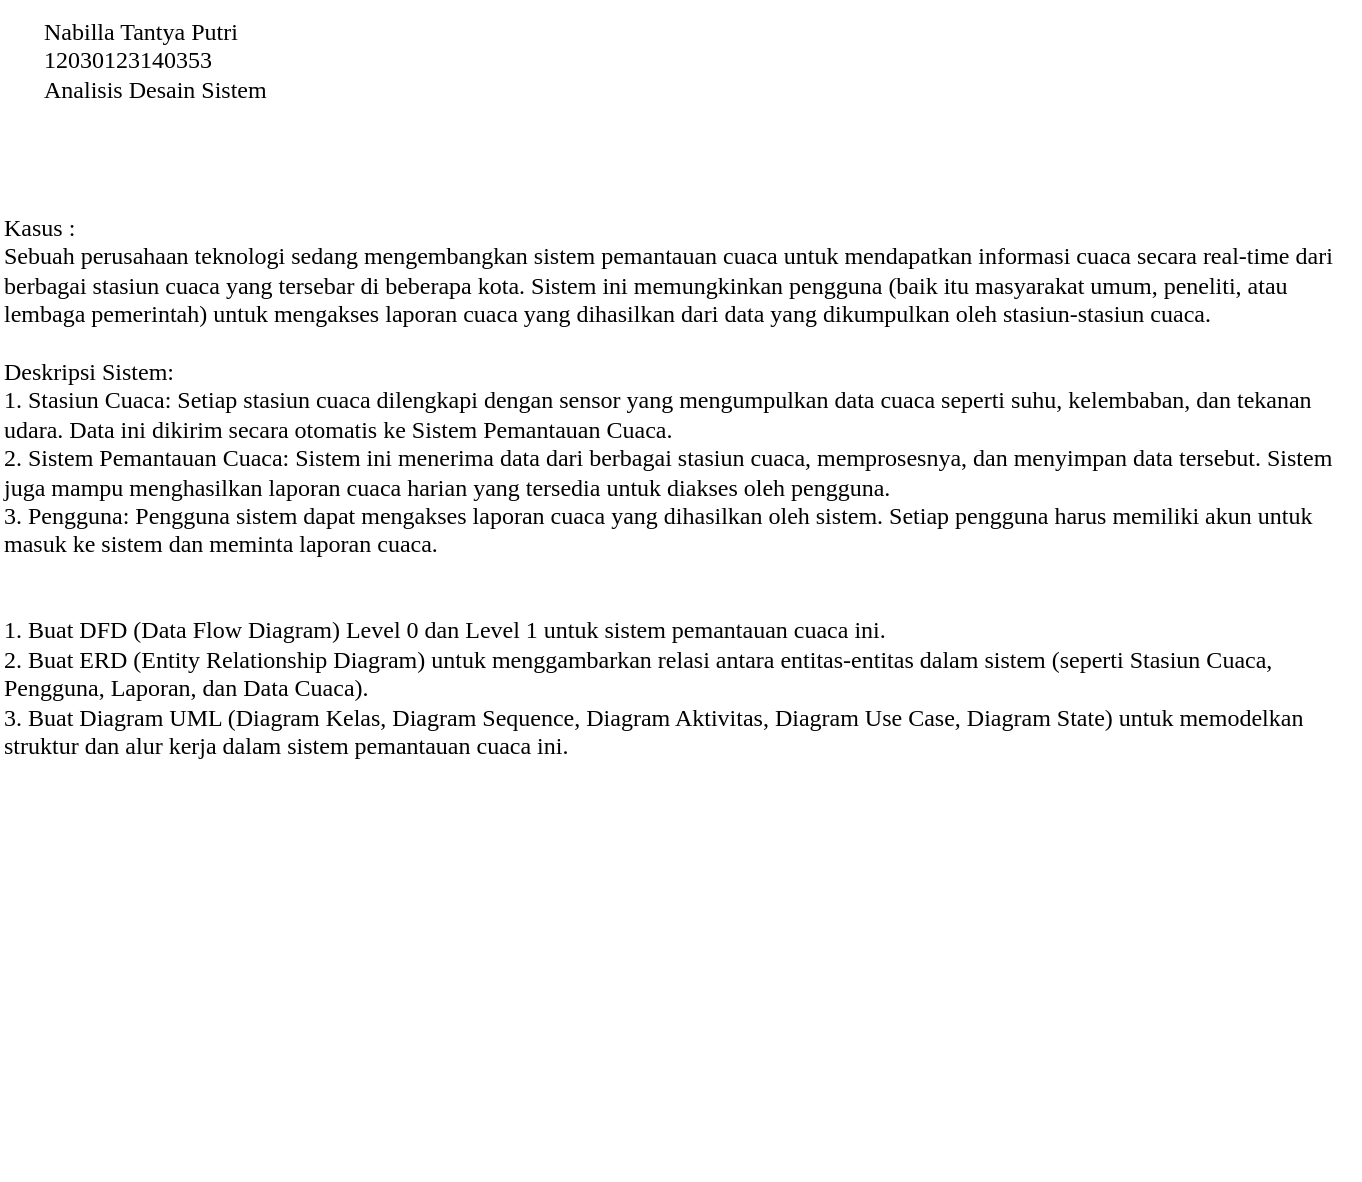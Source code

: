 <mxfile version="24.7.17" pages="9">
  <diagram id="uMOFDmcIpZpgkOTkSJ3F" name="Kasus">
    <mxGraphModel dx="862" dy="1510" grid="1" gridSize="10" guides="1" tooltips="1" connect="1" arrows="1" fold="1" page="1" pageScale="1" pageWidth="850" pageHeight="1100" math="0" shadow="0">
      <root>
        <mxCell id="0" />
        <mxCell id="1" parent="0" />
        <mxCell id="auYpCbONfnCRlGoN1Obv-2" value="Kasus :&#xa;Sebuah perusahaan teknologi sedang mengembangkan sistem pemantauan cuaca untuk mendapatkan informasi cuaca secara real-time dari berbagai stasiun cuaca yang tersebar di beberapa kota. Sistem ini memungkinkan pengguna (baik itu masyarakat umum, peneliti, atau lembaga pemerintah) untuk mengakses laporan cuaca yang dihasilkan dari data yang dikumpulkan oleh stasiun-stasiun cuaca.&#xa;&#xa;Deskripsi Sistem:&#xa;1. Stasiun Cuaca: Setiap stasiun cuaca dilengkapi dengan sensor yang mengumpulkan data cuaca seperti suhu, kelembaban, dan tekanan udara. Data ini dikirim secara otomatis ke Sistem Pemantauan Cuaca.&#xa;2. Sistem Pemantauan Cuaca: Sistem ini menerima data dari berbagai stasiun cuaca, memprosesnya, dan menyimpan data tersebut. Sistem juga mampu menghasilkan laporan cuaca harian yang tersedia untuk diakses oleh pengguna.&#xa;3. Pengguna: Pengguna sistem dapat mengakses laporan cuaca yang dihasilkan oleh sistem. Setiap pengguna harus memiliki akun untuk masuk ke sistem dan meminta laporan cuaca.&#xa;&#xa;&#xa;1. Buat DFD (Data Flow Diagram) Level 0 dan Level 1 untuk sistem pemantauan cuaca ini.&#xa;2. Buat ERD (Entity Relationship Diagram) untuk menggambarkan relasi antara entitas-entitas dalam sistem (seperti Stasiun Cuaca, Pengguna, Laporan, dan Data Cuaca).&#xa;3. Buat Diagram UML (Diagram Kelas, Diagram Sequence, Diagram Aktivitas, Diagram Use Case, Diagram State) untuk memodelkan struktur dan alur kerja dalam sistem pemantauan cuaca ini.&#xa;" style="text;whiteSpace=wrap;fontFamily=Times New Roman;labelBackgroundColor=none;" vertex="1" parent="1">
          <mxGeometry x="20" y="-760" width="680" height="490" as="geometry" />
        </mxCell>
        <mxCell id="auYpCbONfnCRlGoN1Obv-3" value="Nabilla Tantya Putri&lt;div&gt;12030123140353&lt;/div&gt;&lt;div&gt;Analisis Desain Sistem&lt;/div&gt;" style="text;html=1;align=left;verticalAlign=middle;resizable=0;points=[];autosize=1;strokeColor=none;fillColor=none;fontFamily=Times New Roman;" vertex="1" parent="1">
          <mxGeometry x="40" y="-860" width="130" height="60" as="geometry" />
        </mxCell>
      </root>
    </mxGraphModel>
  </diagram>
  <diagram name="DFD Level 0" id="-Xd3l4B10TfoTtHRyovj">
    <mxGraphModel dx="1293" dy="615" grid="1" gridSize="10" guides="1" tooltips="1" connect="1" arrows="1" fold="1" page="1" pageScale="1" pageWidth="850" pageHeight="1100" math="0" shadow="0">
      <root>
        <mxCell id="0" />
        <mxCell id="1" parent="0" />
        <mxCell id="pengguna" value="Pengguna" style="shape=rectangle;whiteSpace=wrap;html=1;" vertex="1" parent="1">
          <mxGeometry x="80" y="440" width="120" height="60" as="geometry" />
        </mxCell>
        <mxCell id="process" value="Sistem Pemantauan Cuaca" style="shape=ellipse;whiteSpace=wrap;html=1;" vertex="1" parent="1">
          <mxGeometry x="420" y="310" width="160" height="100" as="geometry" />
        </mxCell>
        <mxCell id="dataStore" value="Database Cuaca" style="shape=partialRectangle;whiteSpace=wrap;html=1;" vertex="1" parent="1">
          <mxGeometry x="180" y="140" width="200" height="60" as="geometry" />
        </mxCell>
        <mxCell id="stasiun" value="Stasiun Cuaca" style="shape=rectangle;whiteSpace=wrap;html=1;" vertex="1" parent="1">
          <mxGeometry x="700" y="330" width="120" height="60" as="geometry" />
        </mxCell>
        <mxCell id="flow1" value="Permintaan Laporan" style="edgeStyle=orthogonalEdgeStyle;" edge="1" parent="1" source="pengguna" target="process">
          <mxGeometry x="0.081" y="-10" relative="1" as="geometry">
            <mxPoint as="offset" />
          </mxGeometry>
        </mxCell>
        <mxCell id="flow2" value="Laporan Cuaca" style="edgeStyle=orthogonalEdgeStyle;" edge="1" parent="1" source="process" target="pengguna">
          <mxGeometry x="0.297" relative="1" as="geometry">
            <mxPoint as="offset" />
          </mxGeometry>
        </mxCell>
        <mxCell id="flow3" value="Data Cuaca" style="edgeStyle=orthogonalEdgeStyle;" edge="1" parent="1" source="stasiun" target="process">
          <mxGeometry relative="1" as="geometry" />
        </mxCell>
        <mxCell id="flow4" value="Simpan Data" style="edgeStyle=orthogonalEdgeStyle;" edge="1" parent="1" source="process" target="dataStore">
          <mxGeometry relative="1" as="geometry" />
        </mxCell>
        <mxCell id="YygRkc5GoYBNa6096h1s-1" value="&lt;font face=&quot;Times New Roman&quot;&gt;&lt;b&gt;DFD Level 0&lt;/b&gt;&lt;/font&gt;" style="text;html=1;align=center;verticalAlign=middle;resizable=0;points=[];autosize=1;strokeColor=none;fillColor=none;" vertex="1" parent="1">
          <mxGeometry x="380" y="68" width="90" height="30" as="geometry" />
        </mxCell>
      </root>
    </mxGraphModel>
  </diagram>
  <diagram id="WtMOxN9Oi1Q_2HIrFbc8" name="DFD Level 1">
    <mxGraphModel dx="1149" dy="547" grid="1" gridSize="10" guides="1" tooltips="1" connect="1" arrows="1" fold="1" page="1" pageScale="1" pageWidth="850" pageHeight="1100" math="0" shadow="0">
      <root>
        <mxCell id="0" />
        <mxCell id="1" parent="0" />
        <mxCell id="pengguna" value="Pengguna" style="shape=rectangle;whiteSpace=wrap;html=1;" vertex="1" parent="1">
          <mxGeometry x="20" y="120" width="120" height="60" as="geometry" />
        </mxCell>
        <mxCell id="process1" value="P1 - Ambil Data Cuaca" style="shape=ellipse;whiteSpace=wrap;html=1;" vertex="1" parent="1">
          <mxGeometry x="670" y="200" width="160" height="80" as="geometry" />
        </mxCell>
        <mxCell id="process2" value="P2 - Buat Laporan Cuaca" style="shape=ellipse;whiteSpace=wrap;html=1;" vertex="1" parent="1">
          <mxGeometry x="210" y="330" width="160" height="80" as="geometry" />
        </mxCell>
        <mxCell id="dataStore" value="Database Cuaca" style="shape=partialRectangle;whiteSpace=wrap;html=1;" vertex="1" parent="1">
          <mxGeometry x="510" y="340" width="120" height="60" as="geometry" />
        </mxCell>
        <mxCell id="stasiun" value="Stasiun Cuaca" style="shape=rectangle;whiteSpace=wrap;html=1;" vertex="1" parent="1">
          <mxGeometry x="450" y="120" width="120" height="60" as="geometry" />
        </mxCell>
        <mxCell id="flow1" value="Permintaan Laporan" style="edgeStyle=orthogonalEdgeStyle;" edge="1" parent="1" source="pengguna" target="process2">
          <mxGeometry relative="1" as="geometry" />
        </mxCell>
        <mxCell id="flow2" value="Data Cuaca" style="edgeStyle=orthogonalEdgeStyle;" edge="1" parent="1" source="stasiun" target="process1">
          <mxGeometry relative="1" as="geometry" />
        </mxCell>
        <mxCell id="flow3" value="Simpan Data" style="edgeStyle=orthogonalEdgeStyle;" edge="1" parent="1" source="process1" target="dataStore">
          <mxGeometry relative="1" as="geometry" />
        </mxCell>
        <mxCell id="flow4" value="Ambil Data" style="edgeStyle=orthogonalEdgeStyle;" edge="1" parent="1" source="dataStore" target="process2">
          <mxGeometry relative="1" as="geometry" />
        </mxCell>
        <mxCell id="flow5" value="Laporan Cuaca" style="edgeStyle=orthogonalEdgeStyle;" edge="1" parent="1" source="process2" target="pengguna">
          <mxGeometry relative="1" as="geometry" />
        </mxCell>
        <mxCell id="lFg66ry1BTCQb0iNL9w_-1" value="&lt;font face=&quot;Times New Roman&quot;&gt;&lt;b&gt;DFD Level&amp;nbsp; 1&lt;/b&gt;&lt;/font&gt;" style="text;html=1;align=center;verticalAlign=middle;resizable=0;points=[];autosize=1;strokeColor=none;fillColor=none;" vertex="1" parent="1">
          <mxGeometry x="305" y="58" width="90" height="30" as="geometry" />
        </mxCell>
      </root>
    </mxGraphModel>
  </diagram>
  <diagram id="NHUHtFcnS7yU38MIMNO8" name="ERD ">
    <mxGraphModel dx="1149" dy="547" grid="1" gridSize="10" guides="1" tooltips="1" connect="1" arrows="1" fold="1" page="1" pageScale="1" pageWidth="850" pageHeight="1100" math="0" shadow="0">
      <root>
        <mxCell id="0" />
        <mxCell id="1" parent="0" />
        <mxCell id="pengguna" value="Pengguna" style="rounded=1;whiteSpace=wrap;html=1;" vertex="1" parent="1">
          <mxGeometry x="50" y="110" width="120" height="50" as="geometry" />
        </mxCell>
        <mxCell id="sistem" value="Sistem Pemantauan Cuaca" style="rounded=1;whiteSpace=wrap;html=1;" vertex="1" parent="1">
          <mxGeometry x="50" y="370" width="160" height="50" as="geometry" />
        </mxCell>
        <mxCell id="laporan" value="Laporan Cuaca" style="rounded=1;whiteSpace=wrap;html=1;" vertex="1" parent="1">
          <mxGeometry x="365" y="250" width="120" height="50" as="geometry" />
        </mxCell>
        <mxCell id="stasiun" value="Stasiun Cuaca" style="rounded=1;whiteSpace=wrap;html=1;" vertex="1" parent="1">
          <mxGeometry x="100" y="490" width="120" height="50" as="geometry" />
        </mxCell>
        <mxCell id="data" value="Data Cuaca" style="rounded=1;whiteSpace=wrap;html=1;" vertex="1" parent="1">
          <mxGeometry x="560" y="540" width="120" height="50" as="geometry" />
        </mxCell>
        <mxCell id="ahli" value="Ahli Meteorologi" style="rounded=1;whiteSpace=wrap;html=1;" vertex="1" parent="1">
          <mxGeometry x="680" y="250" width="120" height="50" as="geometry" />
        </mxCell>
        <mxCell id="media" value="Media" style="rounded=1;whiteSpace=wrap;html=1;" vertex="1" parent="1">
          <mxGeometry x="600" y="90" width="120" height="50" as="geometry" />
        </mxCell>
        <mxCell id="edge1" style="edgeStyle=orthogonalEdgeStyle;rounded=0;orthogonalLoop=1;jettySize=auto;" edge="1" parent="1" source="pengguna" target="laporan">
          <mxGeometry relative="1" as="geometry" />
        </mxCell>
        <mxCell id="edge2" style="edgeStyle=orthogonalEdgeStyle;rounded=0;orthogonalLoop=1;jettySize=auto;" edge="1" parent="1" source="laporan" target="sistem">
          <mxGeometry relative="1" as="geometry" />
        </mxCell>
        <mxCell id="edge3" style="edgeStyle=orthogonalEdgeStyle;rounded=0;orthogonalLoop=1;jettySize=auto;" edge="1" parent="1" source="sistem" target="data">
          <mxGeometry relative="1" as="geometry" />
        </mxCell>
        <mxCell id="edge4" style="edgeStyle=orthogonalEdgeStyle;rounded=0;orthogonalLoop=1;jettySize=auto;" edge="1" parent="1" source="stasiun" target="data">
          <mxGeometry relative="1" as="geometry" />
        </mxCell>
        <mxCell id="edge5" style="edgeStyle=orthogonalEdgeStyle;rounded=0;orthogonalLoop=1;jettySize=auto;" edge="1" parent="1" source="sistem" target="ahli">
          <mxGeometry relative="1" as="geometry" />
        </mxCell>
        <mxCell id="edge6" style="edgeStyle=orthogonalEdgeStyle;rounded=0;orthogonalLoop=1;jettySize=auto;" edge="1" parent="1" source="ahli" target="laporan">
          <mxGeometry relative="1" as="geometry" />
        </mxCell>
        <mxCell id="edge7" style="edgeStyle=orthogonalEdgeStyle;rounded=0;orthogonalLoop=1;jettySize=auto;" edge="1" parent="1" source="media" target="laporan">
          <mxGeometry relative="1" as="geometry" />
        </mxCell>
        <mxCell id="lBQH7tJDC0Fz0ZH6UXAl-1" value="&lt;b&gt;Entity Relation Diafram (ERD)&lt;/b&gt;" style="text;html=1;align=center;verticalAlign=middle;resizable=0;points=[];autosize=1;strokeColor=none;fillColor=none;" vertex="1" parent="1">
          <mxGeometry x="315" y="20" width="190" height="30" as="geometry" />
        </mxCell>
      </root>
    </mxGraphModel>
  </diagram>
  <diagram id="dyI2Gd46CzAcoisMFO53" name="UML-Diagram Class">
    <mxGraphModel dx="1149" dy="547" grid="1" gridSize="10" guides="1" tooltips="1" connect="1" arrows="1" fold="1" page="1" pageScale="1" pageWidth="850" pageHeight="1100" math="0" shadow="0">
      <root>
        <mxCell id="0" />
        <mxCell id="1" parent="0" />
        <mxCell id="sistemPemantauan" value="SistemPemantauanCuaca" style="shape=swimlane;html=1;" vertex="1" parent="1">
          <mxGeometry x="40" y="190" width="160" height="120" as="geometry" />
        </mxCell>
        <mxCell id="atributSistemPemantauan" value=" + ambilDataCuaca() : void&#xa;+ buatLaporanCuaca() : Laporan" style="text;html=1;strokeColor=none;fillColor=none;" vertex="1" parent="sistemPemantauan">
          <mxGeometry y="50" width="160" height="60" as="geometry" />
        </mxCell>
        <mxCell id="stasiunCuaca" value="StasiunCuaca" style="shape=swimlane;html=1;" vertex="1" parent="1">
          <mxGeometry x="20" y="400" width="225" height="120" as="geometry" />
        </mxCell>
        <mxCell id="atributStasiunCuaca" value=" + idStasiun : int&#xa;+ lokasi : String&#xa;+ getDataCuaca() : DataCuaca" style="text;html=1;strokeColor=none;fillColor=none;" vertex="1" parent="stasiunCuaca">
          <mxGeometry x="5" y="50" width="160" height="60" as="geometry" />
        </mxCell>
        <mxCell id="dataCuaca" value="DataCuaca" style="shape=swimlane;html=1;" vertex="1" parent="1">
          <mxGeometry x="560" y="410" width="240" height="120" as="geometry" />
        </mxCell>
        <mxCell id="atributDataCuaca" value=" + suhu : float&#xa;+ kelembaban : float&#xa;+ tekananUdara : float" style="text;html=1;strokeColor=none;fillColor=none;" vertex="1" parent="dataCuaca">
          <mxGeometry y="40" width="160" height="60" as="geometry" />
        </mxCell>
        <mxCell id="laporan" value="Laporan" style="shape=swimlane;html=1;" vertex="1" parent="1">
          <mxGeometry x="350" y="195" width="180" height="110" as="geometry">
            <mxRectangle x="390" y="110" width="80" height="30" as="alternateBounds" />
          </mxGeometry>
        </mxCell>
        <mxCell id="atributLaporan" value=" + idLaporan : int&#xa;+ tanggal : Date&#xa;+ isiLaporan : String" style="text;html=1;strokeColor=none;fillColor=none;" vertex="1" parent="laporan">
          <mxGeometry x="10" y="50" width="160" height="60" as="geometry" />
        </mxCell>
        <mxCell id="pengguna" value="Pengguna" style="shape=swimlane;html=1;" vertex="1" parent="1">
          <mxGeometry x="670" y="190" width="160" height="120" as="geometry" />
        </mxCell>
        <mxCell id="atributPengguna" value=" + idPengguna : int&#xa;+ nama : String&#xa;+ mintaLaporan() : Laporan" style="text;html=1;strokeColor=none;fillColor=none;" vertex="1" parent="pengguna">
          <mxGeometry y="40" width="160" height="60" as="geometry" />
        </mxCell>
        <mxCell id="asosiasi1" style="edgeStyle=orthogonalEdgeStyle;rounded=0;orthogonalLoop=1;" edge="1" parent="1" source="sistemPemantauan" target="stasiunCuaca">
          <mxGeometry relative="1" as="geometry" />
        </mxCell>
        <mxCell id="asosiasi2" style="edgeStyle=orthogonalEdgeStyle;rounded=0;orthogonalLoop=1;" edge="1" parent="1" source="stasiunCuaca" target="dataCuaca">
          <mxGeometry relative="1" as="geometry" />
        </mxCell>
        <mxCell id="asosiasi3" style="edgeStyle=orthogonalEdgeStyle;rounded=0;orthogonalLoop=1;" edge="1" parent="1" source="sistemPemantauan" target="laporan">
          <mxGeometry relative="1" as="geometry" />
        </mxCell>
        <mxCell id="asosiasi4" style="edgeStyle=orthogonalEdgeStyle;rounded=0;orthogonalLoop=1;" edge="1" parent="1" source="pengguna" target="laporan">
          <mxGeometry relative="1" as="geometry" />
        </mxCell>
        <mxCell id="-3IjryMv78HPSGIDxXQQ-1" value="&lt;font style=&quot;font-size: 12px;&quot; face=&quot;Times New Roman&quot;&gt;&lt;b&gt;UML- Class Diagram&lt;/b&gt;&lt;/font&gt;" style="text;html=1;align=center;verticalAlign=middle;resizable=0;points=[];autosize=1;strokeColor=none;fillColor=none;" vertex="1" parent="1">
          <mxGeometry x="360" y="70" width="130" height="30" as="geometry" />
        </mxCell>
      </root>
    </mxGraphModel>
  </diagram>
  <diagram id="TWK-aDU5rZOAa-LOs90T" name="UML-Diagram Sequence">
    <mxGraphModel dx="1034" dy="492" grid="1" gridSize="10" guides="1" tooltips="1" connect="1" arrows="1" fold="1" page="1" pageScale="1" pageWidth="850" pageHeight="1100" math="0" shadow="0">
      <root>
        <mxCell id="0" />
        <mxCell id="1" parent="0" />
        <mxCell id="pengguna" value="Pengguna" style="shape=actor;whiteSpace=wrap;html=1;" vertex="1" parent="1">
          <mxGeometry x="10" y="180" width="70" height="100" as="geometry" />
        </mxCell>
        <mxCell id="stasiun" value="Stasiun Cuaca" style="shape=actor;whiteSpace=wrap;html=1;" vertex="1" parent="1">
          <mxGeometry x="10" y="440" width="70" height="100" as="geometry" />
        </mxCell>
        <mxCell id="sistem" value="Sistem Pemantauan Cuaca" style="rounded=0;whiteSpace=wrap;html=1;" vertex="1" parent="1">
          <mxGeometry x="330" y="160" width="200" height="300" as="geometry" />
        </mxCell>
        <mxCell id="interaksi1" value="Meminta Laporan Cuaca" style="edgeStyle=orthogonalEdgeStyle;orthogonalLoop=1;jettySize=auto;" edge="1" parent="1" source="pengguna" target="sistem">
          <mxGeometry relative="1" as="geometry" />
        </mxCell>
        <mxCell id="interaksi2" value="Mengirim Laporan Cuaca" style="edgeStyle=orthogonalEdgeStyle;orthogonalLoop=1;jettySize=auto;" edge="1" parent="1" source="sistem" target="pengguna">
          <mxGeometry relative="1" as="geometry" />
        </mxCell>
        <mxCell id="interaksi3" value="Mengirim Data Cuaca" style="edgeStyle=orthogonalEdgeStyle;orthogonalLoop=1;jettySize=auto;" edge="1" parent="1" source="stasiun" target="sistem">
          <mxGeometry relative="1" as="geometry">
            <Array as="points">
              <mxPoint x="230" y="490" />
              <mxPoint x="230" y="310" />
            </Array>
          </mxGeometry>
        </mxCell>
        <mxCell id="interaksi4" value="Memproses Data Cuaca" style="edgeStyle=orthogonalEdgeStyle;orthogonalLoop=1;jettySize=auto;" edge="1" parent="1" source="sistem" target="sistem">
          <mxGeometry x="-0.333" y="60" relative="1" as="geometry">
            <mxPoint as="offset" />
          </mxGeometry>
        </mxCell>
        <mxCell id="interaksi5" value="Membuat Laporan Cuaca" style="edgeStyle=orthogonalEdgeStyle;orthogonalLoop=1;jettySize=auto;exitX=1;exitY=0.333;exitDx=0;exitDy=0;exitPerimeter=0;entryX=1;entryY=0.767;entryDx=0;entryDy=0;entryPerimeter=0;" edge="1" parent="1" source="sistem" target="sistem">
          <mxGeometry x="-0.242" y="10" relative="1" as="geometry">
            <mxPoint x="520" y="60" as="sourcePoint" />
            <mxPoint x="540" y="230" as="targetPoint" />
            <Array as="points">
              <mxPoint x="530" y="200" />
              <mxPoint x="750" y="200" />
              <mxPoint x="750" y="390" />
            </Array>
            <mxPoint as="offset" />
          </mxGeometry>
        </mxCell>
        <mxCell id="interaksi6" value="Mengirimkan Laporan Cuaca ke Pengguna" style="edgeStyle=orthogonalEdgeStyle;orthogonalLoop=1;jettySize=auto;" edge="1" parent="1" source="sistem" target="pengguna">
          <mxGeometry relative="1" as="geometry">
            <mxPoint as="offset" />
          </mxGeometry>
        </mxCell>
        <mxCell id="LBi2MOxT2eXVZSmCJfUW-1" value="&lt;font face=&quot;Times New Roman&quot;&gt;&lt;b&gt;UML- Sequence Diagram&lt;/b&gt;&lt;/font&gt;" style="text;html=1;align=center;verticalAlign=middle;resizable=0;points=[];autosize=1;strokeColor=none;fillColor=none;" vertex="1" parent="1">
          <mxGeometry x="325" y="88" width="150" height="30" as="geometry" />
        </mxCell>
      </root>
    </mxGraphModel>
  </diagram>
  <diagram id="KfF86vDbTsu8_uhe4Wos" name="UML Diagram-Use Case">
    <mxGraphModel dx="1379" dy="656" grid="1" gridSize="10" guides="1" tooltips="1" connect="1" arrows="1" fold="1" page="1" pageScale="1" pageWidth="850" pageHeight="1100" math="0" shadow="0">
      <root>
        <mxCell id="0" />
        <mxCell id="1" parent="0" />
        <mxCell id="pengguna" value="Pengguna" style="shape=actor;whiteSpace=wrap;html=1;" vertex="1" parent="1">
          <mxGeometry x="50" y="140" width="140" height="160" as="geometry" />
        </mxCell>
        <mxCell id="stasiun" value="Stasiun Cuaca" style="shape=actor;whiteSpace=wrap;html=1;" vertex="1" parent="1">
          <mxGeometry x="60" y="390" width="120" height="150" as="geometry" />
        </mxCell>
        <mxCell id="media" value="Media" style="shape=actor;whiteSpace=wrap;html=1;" vertex="1" parent="1">
          <mxGeometry x="590" y="400" width="140" height="150" as="geometry" />
        </mxCell>
        <mxCell id="ahli" value="Ahli Meteorologi" style="shape=actor;whiteSpace=wrap;html=1;" vertex="1" parent="1">
          <mxGeometry x="620" y="145" width="120" height="150" as="geometry" />
        </mxCell>
        <mxCell id="lihatLaporan" value="Lihat Laporan Cuaca" style="ellipse;whiteSpace=wrap;html=1;" vertex="1" parent="1">
          <mxGeometry x="265" y="190" width="160" height="60" as="geometry" />
        </mxCell>
        <mxCell id="kirimData" value="Kirim Data Cuaca" style="ellipse;whiteSpace=wrap;html=1;" vertex="1" parent="1">
          <mxGeometry x="250" y="300" width="160" height="60" as="geometry" />
        </mxCell>
        <mxCell id="analisisCuaca" value="Analisis Cuaca" style="ellipse;whiteSpace=wrap;html=1;" vertex="1" parent="1">
          <mxGeometry x="430" y="190" width="160" height="60" as="geometry" />
        </mxCell>
        <mxCell id="sebarLaporan" value="Sebarkan Laporan Cuaca" style="ellipse;whiteSpace=wrap;html=1;" vertex="1" parent="1">
          <mxGeometry x="425" y="300" width="160" height="60" as="geometry" />
        </mxCell>
        <mxCell id="edge1" style="edgeStyle=orthogonalEdgeStyle;" edge="1" parent="1" source="pengguna" target="lihatLaporan">
          <mxGeometry relative="1" as="geometry" />
        </mxCell>
        <mxCell id="edge2" style="edgeStyle=orthogonalEdgeStyle;" edge="1" parent="1" source="stasiun" target="kirimData">
          <mxGeometry relative="1" as="geometry" />
        </mxCell>
        <mxCell id="edge3" style="edgeStyle=orthogonalEdgeStyle;" edge="1" parent="1" source="ahli" target="analisisCuaca">
          <mxGeometry relative="1" as="geometry" />
        </mxCell>
        <mxCell id="edge4" style="edgeStyle=orthogonalEdgeStyle;" edge="1" parent="1" source="media" target="sebarLaporan">
          <mxGeometry relative="1" as="geometry" />
        </mxCell>
        <mxCell id="jNKwUaVbHA95mpYCksaY-1" value="&lt;font face=&quot;Times New Roman&quot;&gt;&lt;b&gt;UML- Use Case Diagram&lt;/b&gt;&lt;/font&gt;" style="text;html=1;align=center;verticalAlign=middle;resizable=0;points=[];autosize=1;strokeColor=none;fillColor=none;" vertex="1" parent="1">
          <mxGeometry x="335" y="68" width="150" height="30" as="geometry" />
        </mxCell>
      </root>
    </mxGraphModel>
  </diagram>
  <diagram id="5c2SB1EMyrsz3FN9a1g4" name="UML Diagram- Activity Diagram">
    <mxGraphModel dx="1293" dy="615" grid="1" gridSize="10" guides="1" tooltips="1" connect="1" arrows="1" fold="1" page="1" pageScale="1" pageWidth="850" pageHeight="1100" math="0" shadow="0">
      <root>
        <mxCell id="0" />
        <mxCell id="1" parent="0" />
        <mxCell id="start" value="Mulai" style="shape=ellipse;whiteSpace=wrap;html=1;" vertex="1" parent="1">
          <mxGeometry x="70" y="100" width="80" height="30" as="geometry" />
        </mxCell>
        <mxCell id="action1" value="Mengirim Permintaan Laporan Cuaca" style="rounded=1;whiteSpace=wrap;html=1;" vertex="1" parent="1">
          <mxGeometry x="320" y="160" width="200" height="50" as="geometry" />
        </mxCell>
        <mxCell id="action2" value="Menerima Data dari Stasiun Cuaca" style="rounded=1;whiteSpace=wrap;html=1;" vertex="1" parent="1">
          <mxGeometry x="310" y="240" width="200" height="50" as="geometry" />
        </mxCell>
        <mxCell id="action3" value="Memproses Data Cuaca" style="rounded=1;whiteSpace=wrap;html=1;" vertex="1" parent="1">
          <mxGeometry x="310" y="340" width="200" height="50" as="geometry" />
        </mxCell>
        <mxCell id="action4" value="Membuat Laporan Cuaca" style="rounded=1;whiteSpace=wrap;html=1;" vertex="1" parent="1">
          <mxGeometry x="310" y="430" width="200" height="50" as="geometry" />
        </mxCell>
        <mxCell id="action5" value="Mengirim Laporan Cuaca ke Pengguna" style="rounded=1;whiteSpace=wrap;html=1;" vertex="1" parent="1">
          <mxGeometry x="310" y="530" width="200" height="60" as="geometry" />
        </mxCell>
        <mxCell id="end" value="Selesai" style="shape=ellipse;whiteSpace=wrap;html=1;" vertex="1" parent="1">
          <mxGeometry x="750" y="540" width="60" height="40" as="geometry" />
        </mxCell>
        <mxCell id="edge1" style="edgeStyle=orthogonalEdgeStyle;rounded=0;orthogonalLoop=1;jettySize=auto;" edge="1" parent="1" source="start" target="action1">
          <mxGeometry relative="1" as="geometry" />
        </mxCell>
        <mxCell id="edge2" style="edgeStyle=orthogonalEdgeStyle;rounded=0;orthogonalLoop=1;jettySize=auto;" edge="1" parent="1" source="action1" target="action2">
          <mxGeometry relative="1" as="geometry" />
        </mxCell>
        <mxCell id="edge3" style="edgeStyle=orthogonalEdgeStyle;rounded=0;orthogonalLoop=1;jettySize=auto;" edge="1" parent="1" source="action2" target="action3">
          <mxGeometry relative="1" as="geometry" />
        </mxCell>
        <mxCell id="edge4" style="edgeStyle=orthogonalEdgeStyle;rounded=0;orthogonalLoop=1;jettySize=auto;" edge="1" parent="1" source="action3" target="action4">
          <mxGeometry relative="1" as="geometry" />
        </mxCell>
        <mxCell id="edge5" style="edgeStyle=orthogonalEdgeStyle;rounded=0;orthogonalLoop=1;jettySize=auto;" edge="1" parent="1" source="action4" target="action5">
          <mxGeometry relative="1" as="geometry" />
        </mxCell>
        <mxCell id="edge6" style="edgeStyle=orthogonalEdgeStyle;rounded=0;orthogonalLoop=1;jettySize=auto;" edge="1" parent="1" source="action5" target="end">
          <mxGeometry relative="1" as="geometry" />
        </mxCell>
        <mxCell id="a79BhctJ29qT9mxhYJY3-2" value="&lt;font face=&quot;Times New Roman&quot;&gt;&lt;b&gt;UML- Activity Diagram&lt;/b&gt;&lt;/font&gt;" style="text;html=1;align=center;verticalAlign=middle;resizable=0;points=[];autosize=1;strokeColor=none;fillColor=none;" vertex="1" parent="1">
          <mxGeometry x="325" y="30" width="150" height="30" as="geometry" />
        </mxCell>
      </root>
    </mxGraphModel>
  </diagram>
  <diagram id="CHdfG8ntMToZMz8WG1oo" name="UML Diagram-State Diagram">
    <mxGraphModel dx="1379" dy="656" grid="1" gridSize="10" guides="1" tooltips="1" connect="1" arrows="1" fold="1" page="1" pageScale="1" pageWidth="850" pageHeight="1100" math="0" shadow="0">
      <root>
        <mxCell id="0" />
        <mxCell id="1" parent="0" />
        <mxCell id="idle" value="Idle" style="shape=rectangle;whiteSpace=wrap;html=1;" vertex="1" parent="1">
          <mxGeometry x="120" y="190" width="120" height="40" as="geometry" />
        </mxCell>
        <mxCell id="waiting" value="Menunggu Data" style="shape=rectangle;whiteSpace=wrap;html=1;" vertex="1" parent="1">
          <mxGeometry x="600" y="250" width="120" height="40" as="geometry" />
        </mxCell>
        <mxCell id="processing" value="Memproses Data" style="shape=rectangle;whiteSpace=wrap;html=1;" vertex="1" parent="1">
          <mxGeometry x="600" y="380" width="120" height="40" as="geometry" />
        </mxCell>
        <mxCell id="reporting" value="Membuat Laporan" style="shape=rectangle;whiteSpace=wrap;html=1;" vertex="1" parent="1">
          <mxGeometry x="600" y="530" width="120" height="40" as="geometry" />
        </mxCell>
        <mxCell id="sending" value="Mengirim Laporan" style="shape=rectangle;whiteSpace=wrap;html=1;" vertex="1" parent="1">
          <mxGeometry x="600" y="790" width="120" height="50" as="geometry" />
        </mxCell>
        <mxCell id="transition1" value="Menerima Data" style="edgeStyle=orthogonalEdgeStyle;rounded=0;orthogonalLoop=1;jettySize=auto;" edge="1" parent="1" source="idle" target="waiting">
          <mxGeometry relative="1" as="geometry" />
        </mxCell>
        <mxCell id="transition2" value="Mulai Memproses" style="edgeStyle=orthogonalEdgeStyle;rounded=0;orthogonalLoop=1;jettySize=auto;" edge="1" parent="1" source="waiting" target="processing">
          <mxGeometry relative="1" as="geometry" />
        </mxCell>
        <mxCell id="transition3" value="Selesai Memproses" style="edgeStyle=orthogonalEdgeStyle;rounded=0;orthogonalLoop=1;jettySize=auto;" edge="1" parent="1" source="processing" target="reporting">
          <mxGeometry relative="1" as="geometry" />
        </mxCell>
        <mxCell id="transition4" value="Membuat Laporan Selesai" style="edgeStyle=orthogonalEdgeStyle;rounded=0;orthogonalLoop=1;jettySize=auto;" edge="1" parent="1" source="reporting" target="sending">
          <mxGeometry relative="1" as="geometry" />
        </mxCell>
        <mxCell id="transition5" value="Laporan Terkirim" style="edgeStyle=orthogonalEdgeStyle;rounded=0;orthogonalLoop=1;jettySize=auto;" edge="1" parent="1" source="sending" target="idle">
          <mxGeometry relative="1" as="geometry" />
        </mxCell>
        <mxCell id="76ZI1AveeiVPRTMQj3ff-1" value="&lt;font face=&quot;Times New Roman&quot;&gt;&lt;b&gt;UML- State Diagram&lt;/b&gt;&lt;/font&gt;" style="text;html=1;align=center;verticalAlign=middle;resizable=0;points=[];autosize=1;strokeColor=none;fillColor=none;" vertex="1" parent="1">
          <mxGeometry x="360" y="100" width="130" height="30" as="geometry" />
        </mxCell>
      </root>
    </mxGraphModel>
  </diagram>
</mxfile>
